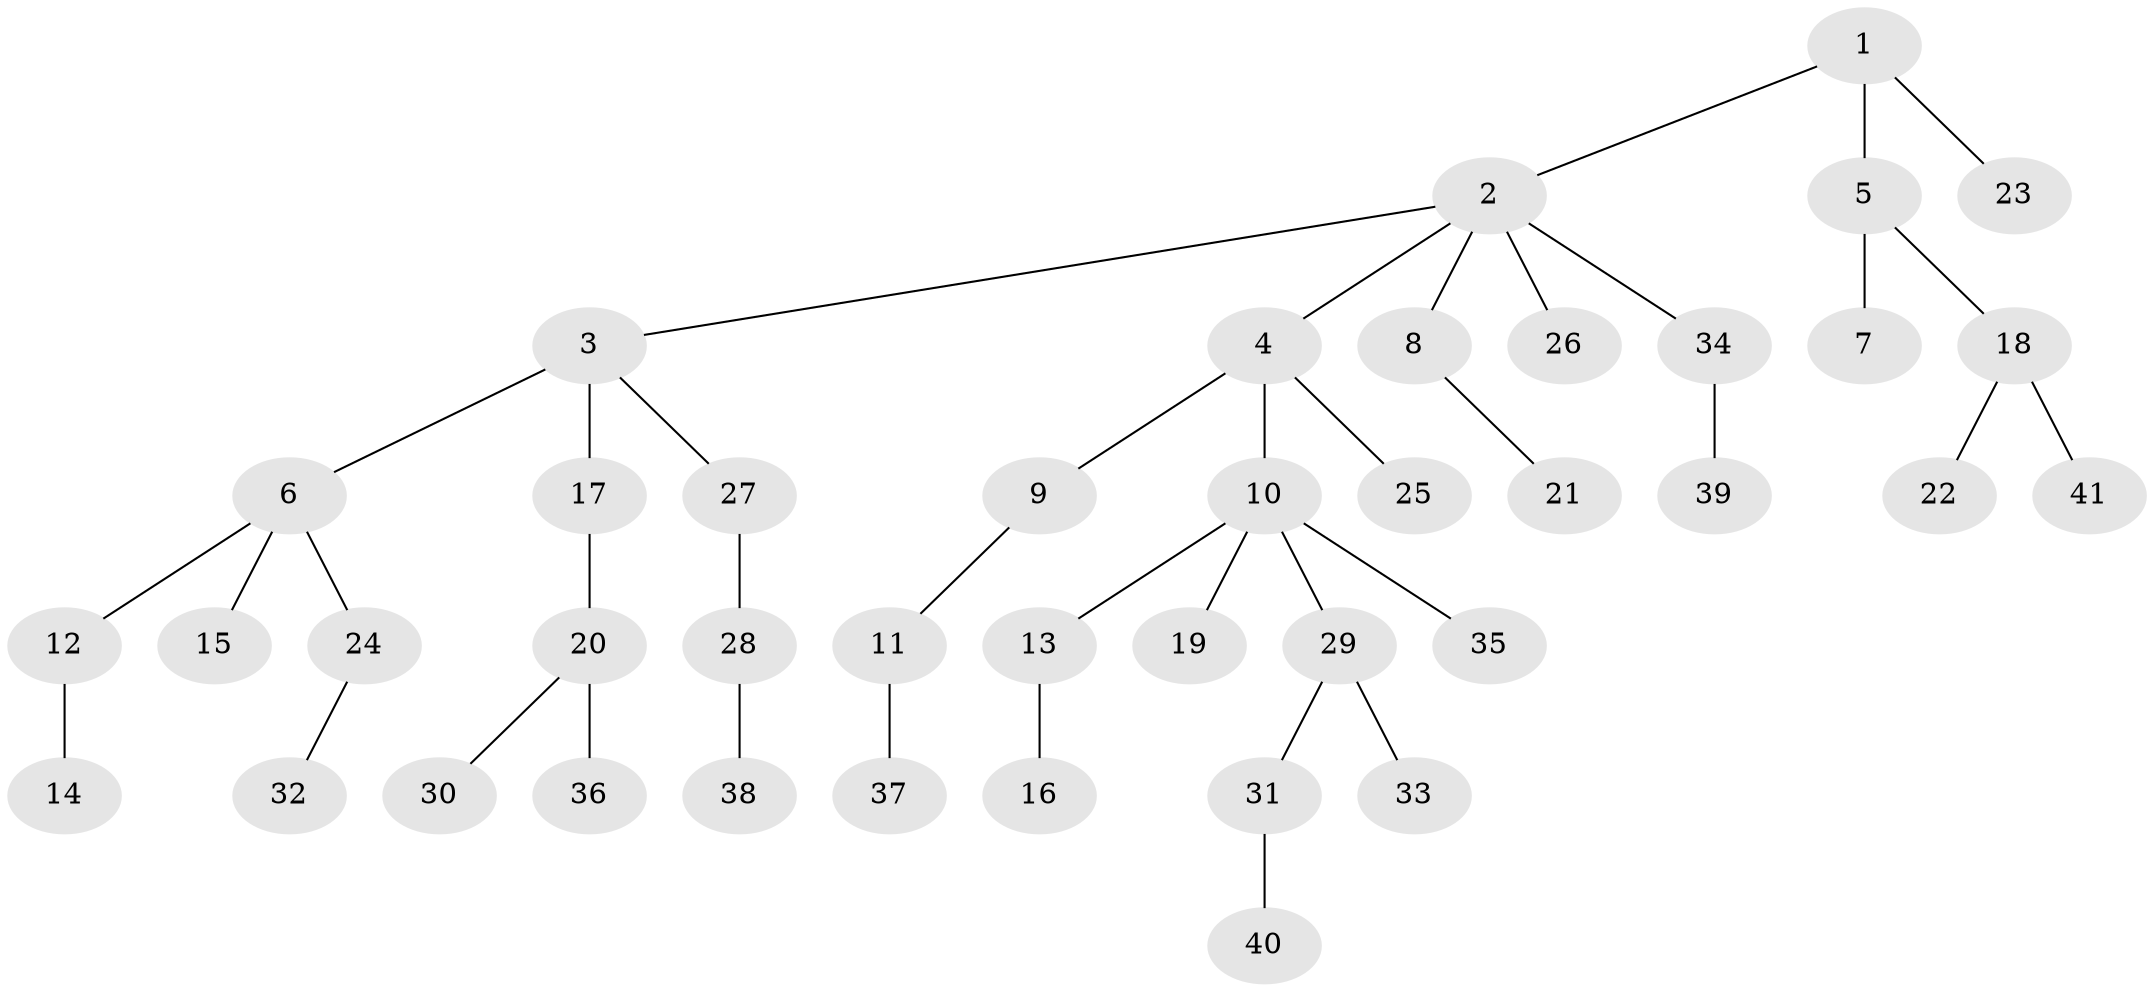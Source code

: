 // original degree distribution, {4: 0.06172839506172839, 7: 0.012345679012345678, 5: 0.024691358024691357, 6: 0.012345679012345678, 1: 0.48148148148148145, 2: 0.32098765432098764, 3: 0.07407407407407407, 8: 0.012345679012345678}
// Generated by graph-tools (version 1.1) at 2025/36/03/09/25 02:36:58]
// undirected, 41 vertices, 40 edges
graph export_dot {
graph [start="1"]
  node [color=gray90,style=filled];
  1;
  2;
  3;
  4;
  5;
  6;
  7;
  8;
  9;
  10;
  11;
  12;
  13;
  14;
  15;
  16;
  17;
  18;
  19;
  20;
  21;
  22;
  23;
  24;
  25;
  26;
  27;
  28;
  29;
  30;
  31;
  32;
  33;
  34;
  35;
  36;
  37;
  38;
  39;
  40;
  41;
  1 -- 2 [weight=1.0];
  1 -- 5 [weight=1.0];
  1 -- 23 [weight=1.0];
  2 -- 3 [weight=1.0];
  2 -- 4 [weight=1.0];
  2 -- 8 [weight=1.0];
  2 -- 26 [weight=1.0];
  2 -- 34 [weight=1.0];
  3 -- 6 [weight=1.0];
  3 -- 17 [weight=3.0];
  3 -- 27 [weight=1.0];
  4 -- 9 [weight=1.0];
  4 -- 10 [weight=1.0];
  4 -- 25 [weight=1.0];
  5 -- 7 [weight=3.0];
  5 -- 18 [weight=1.0];
  6 -- 12 [weight=1.0];
  6 -- 15 [weight=1.0];
  6 -- 24 [weight=1.0];
  8 -- 21 [weight=1.0];
  9 -- 11 [weight=1.0];
  10 -- 13 [weight=1.0];
  10 -- 19 [weight=1.0];
  10 -- 29 [weight=1.0];
  10 -- 35 [weight=3.0];
  11 -- 37 [weight=1.0];
  12 -- 14 [weight=1.0];
  13 -- 16 [weight=2.0];
  17 -- 20 [weight=1.0];
  18 -- 22 [weight=1.0];
  18 -- 41 [weight=1.0];
  20 -- 30 [weight=1.0];
  20 -- 36 [weight=1.0];
  24 -- 32 [weight=1.0];
  27 -- 28 [weight=1.0];
  28 -- 38 [weight=1.0];
  29 -- 31 [weight=1.0];
  29 -- 33 [weight=1.0];
  31 -- 40 [weight=1.0];
  34 -- 39 [weight=1.0];
}
